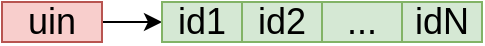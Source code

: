 <mxfile version="14.2.4" type="github">
  <diagram id="iBVjDvxEJwsww9wV77Ba" name="Page-1">
    <mxGraphModel dx="1426" dy="746" grid="1" gridSize="10" guides="1" tooltips="1" connect="1" arrows="1" fold="1" page="1" pageScale="1" pageWidth="827" pageHeight="1169" math="0" shadow="0">
      <root>
        <mxCell id="0" />
        <mxCell id="1" parent="0" />
        <mxCell id="IAyeYNaABHgEUa5k1j_U-6" value="" style="edgeStyle=orthogonalEdgeStyle;rounded=0;orthogonalLoop=1;jettySize=auto;html=1;entryX=0;entryY=0.5;entryDx=0;entryDy=0;" edge="1" parent="1" source="IAyeYNaABHgEUa5k1j_U-1" target="IAyeYNaABHgEUa5k1j_U-2">
          <mxGeometry relative="1" as="geometry">
            <Array as="points" />
          </mxGeometry>
        </mxCell>
        <mxCell id="IAyeYNaABHgEUa5k1j_U-1" value="&lt;font style=&quot;font-size: 18px&quot;&gt;uin&lt;/font&gt;" style="rounded=0;whiteSpace=wrap;html=1;fillColor=#f8cecc;strokeColor=#b85450;" vertex="1" parent="1">
          <mxGeometry x="150" y="180" width="50" height="20" as="geometry" />
        </mxCell>
        <mxCell id="IAyeYNaABHgEUa5k1j_U-2" value="&lt;font style=&quot;font-size: 18px&quot;&gt;id1&lt;/font&gt;" style="rounded=0;whiteSpace=wrap;html=1;fillColor=#d5e8d4;strokeColor=#82b366;" vertex="1" parent="1">
          <mxGeometry x="230" y="180" width="40" height="20" as="geometry" />
        </mxCell>
        <mxCell id="IAyeYNaABHgEUa5k1j_U-8" value="&lt;font style=&quot;font-size: 18px&quot;&gt;id2&lt;/font&gt;" style="rounded=0;whiteSpace=wrap;html=1;fillColor=#d5e8d4;strokeColor=#82b366;" vertex="1" parent="1">
          <mxGeometry x="270" y="180" width="40" height="20" as="geometry" />
        </mxCell>
        <mxCell id="IAyeYNaABHgEUa5k1j_U-9" value="&lt;font style=&quot;font-size: 18px&quot;&gt;...&lt;/font&gt;" style="rounded=0;whiteSpace=wrap;html=1;fillColor=#d5e8d4;strokeColor=#82b366;" vertex="1" parent="1">
          <mxGeometry x="310" y="180" width="40" height="20" as="geometry" />
        </mxCell>
        <mxCell id="IAyeYNaABHgEUa5k1j_U-10" value="&lt;font style=&quot;font-size: 18px&quot;&gt;idN&lt;/font&gt;" style="rounded=0;whiteSpace=wrap;html=1;fillColor=#d5e8d4;strokeColor=#82b366;" vertex="1" parent="1">
          <mxGeometry x="350" y="180" width="40" height="20" as="geometry" />
        </mxCell>
      </root>
    </mxGraphModel>
  </diagram>
</mxfile>
